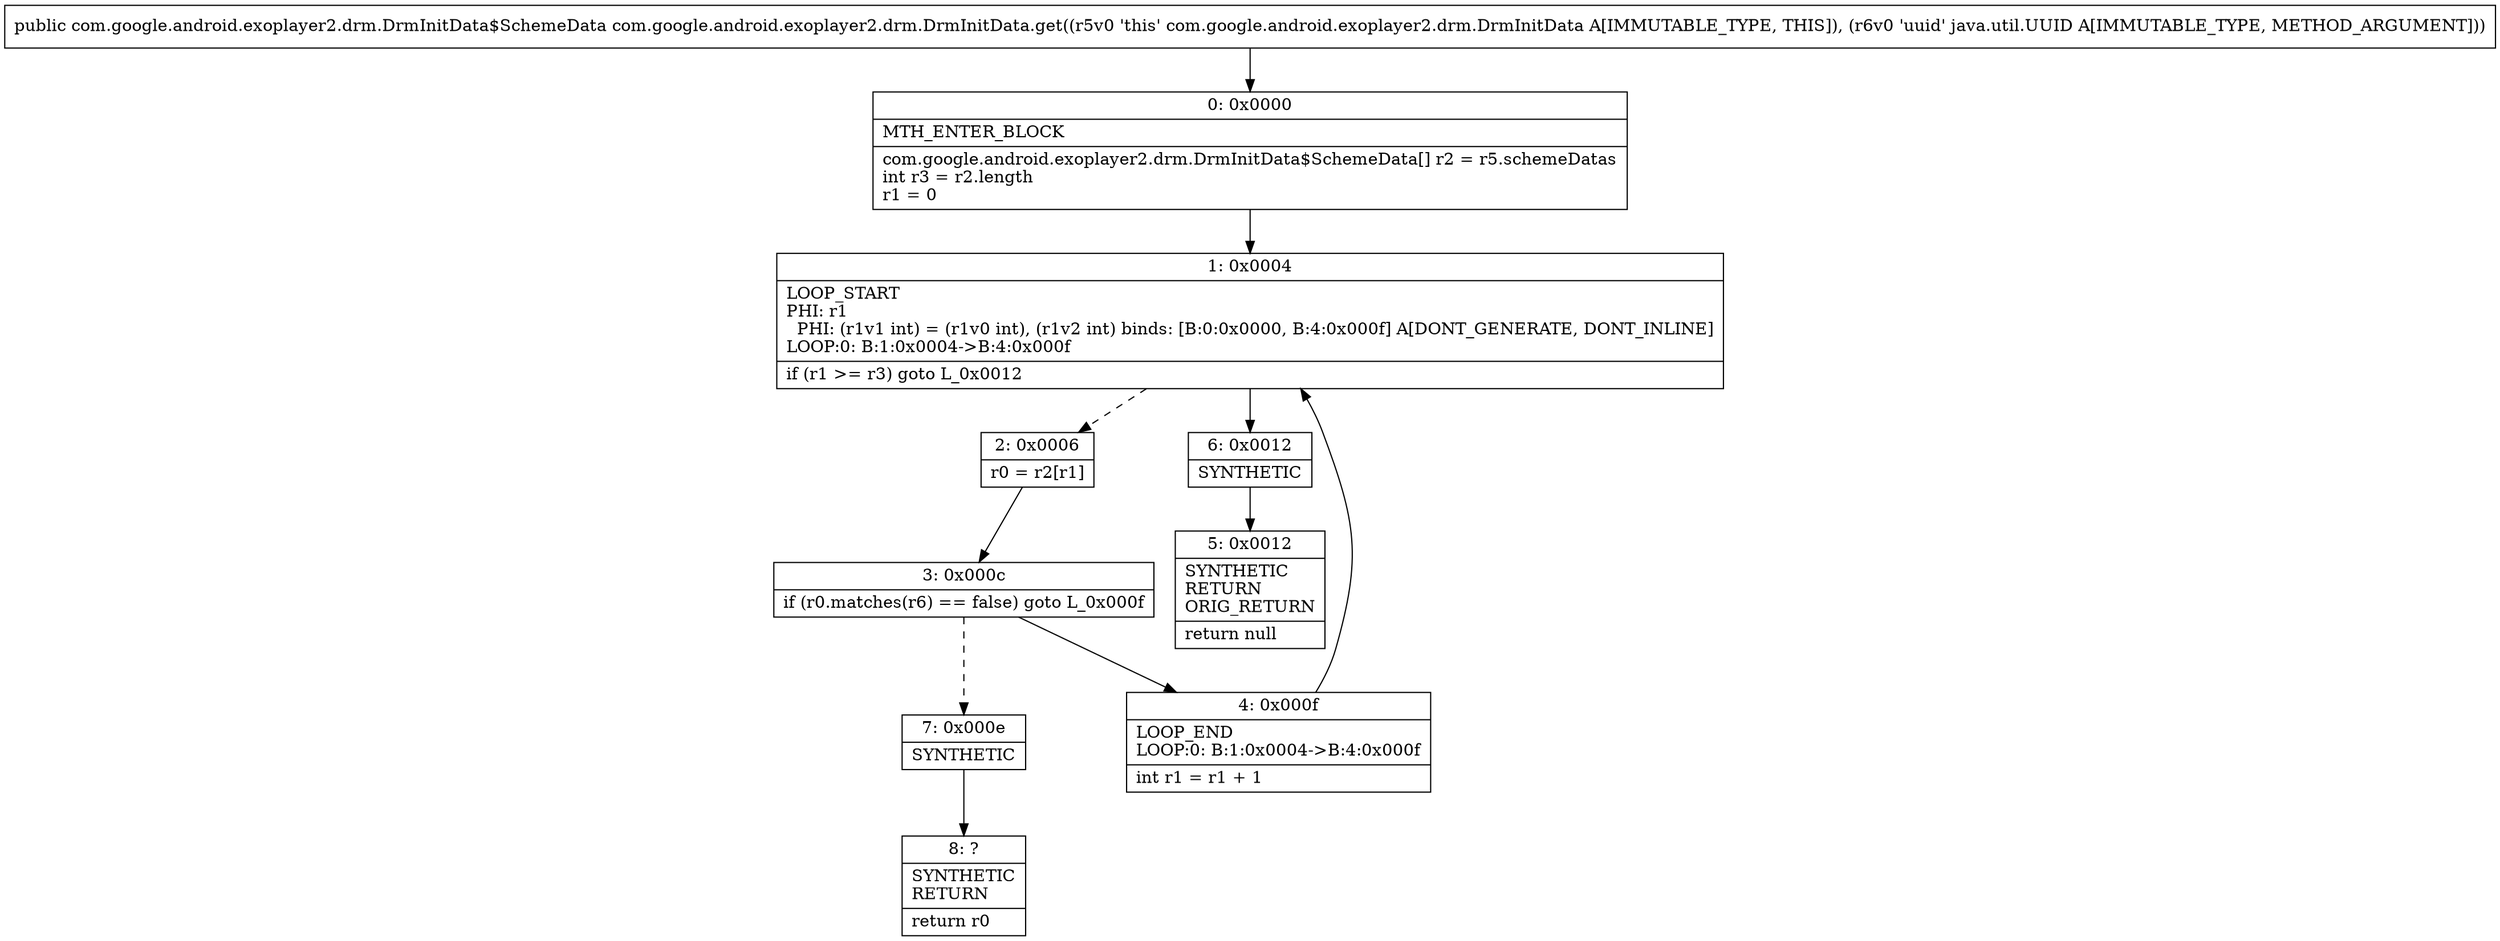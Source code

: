 digraph "CFG forcom.google.android.exoplayer2.drm.DrmInitData.get(Ljava\/util\/UUID;)Lcom\/google\/android\/exoplayer2\/drm\/DrmInitData$SchemeData;" {
Node_0 [shape=record,label="{0\:\ 0x0000|MTH_ENTER_BLOCK\l|com.google.android.exoplayer2.drm.DrmInitData$SchemeData[] r2 = r5.schemeDatas\lint r3 = r2.length\lr1 = 0\l}"];
Node_1 [shape=record,label="{1\:\ 0x0004|LOOP_START\lPHI: r1 \l  PHI: (r1v1 int) = (r1v0 int), (r1v2 int) binds: [B:0:0x0000, B:4:0x000f] A[DONT_GENERATE, DONT_INLINE]\lLOOP:0: B:1:0x0004\-\>B:4:0x000f\l|if (r1 \>= r3) goto L_0x0012\l}"];
Node_2 [shape=record,label="{2\:\ 0x0006|r0 = r2[r1]\l}"];
Node_3 [shape=record,label="{3\:\ 0x000c|if (r0.matches(r6) == false) goto L_0x000f\l}"];
Node_4 [shape=record,label="{4\:\ 0x000f|LOOP_END\lLOOP:0: B:1:0x0004\-\>B:4:0x000f\l|int r1 = r1 + 1\l}"];
Node_5 [shape=record,label="{5\:\ 0x0012|SYNTHETIC\lRETURN\lORIG_RETURN\l|return null\l}"];
Node_6 [shape=record,label="{6\:\ 0x0012|SYNTHETIC\l}"];
Node_7 [shape=record,label="{7\:\ 0x000e|SYNTHETIC\l}"];
Node_8 [shape=record,label="{8\:\ ?|SYNTHETIC\lRETURN\l|return r0\l}"];
MethodNode[shape=record,label="{public com.google.android.exoplayer2.drm.DrmInitData$SchemeData com.google.android.exoplayer2.drm.DrmInitData.get((r5v0 'this' com.google.android.exoplayer2.drm.DrmInitData A[IMMUTABLE_TYPE, THIS]), (r6v0 'uuid' java.util.UUID A[IMMUTABLE_TYPE, METHOD_ARGUMENT])) }"];
MethodNode -> Node_0;
Node_0 -> Node_1;
Node_1 -> Node_2[style=dashed];
Node_1 -> Node_6;
Node_2 -> Node_3;
Node_3 -> Node_4;
Node_3 -> Node_7[style=dashed];
Node_4 -> Node_1;
Node_6 -> Node_5;
Node_7 -> Node_8;
}

